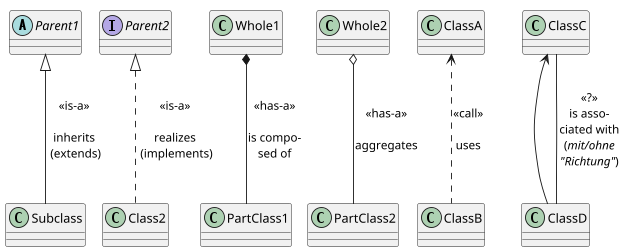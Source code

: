 @startuml
!pragma layout smetana
'https://plantuml.com/class-diagram

scale 0.9

abstract class Parent1
Parent1 <|--- Subclass    : <<is-a>>\n\ninherits\n (extends)

interface Parent2
Parent2 <|... Class2      : <<is-a>>\n\nrealizes\n (implements)

Whole1  *---  PartClass1  : <<has-a>>\n\nis compo-\nsed of

Whole2  o---  PartClass2  : <<has-a>>\n\naggregates

ClassA  <...  ClassB      : <<call>>\n\nuses

ClassC  <---  ClassD      : "     "
ClassC  ---  ClassD       : <<?>>\nis asso-\nciated with\n(//mit/ohne//\n//"Richtung"//)

@enduml